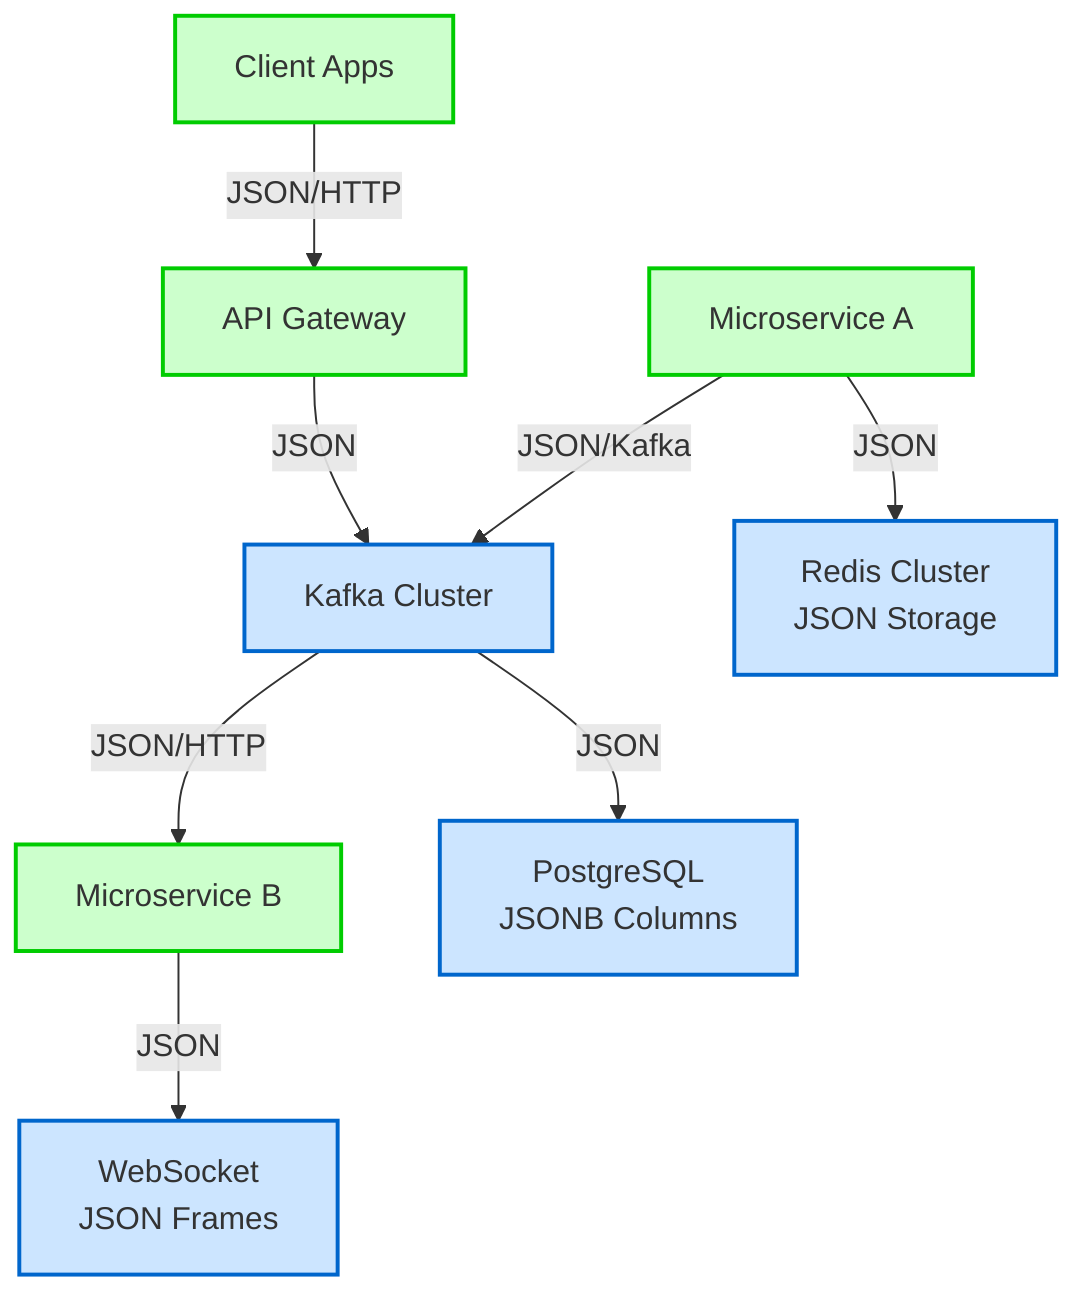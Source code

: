 graph TB
    CA[Client Apps] -->|JSON/HTTP| AG[API Gateway]
    AG -->|JSON| KC[Kafka Cluster]

    MSA[Microservice A] -->|JSON/Kafka| KC
    KC -->|JSON/HTTP| MSB[Microservice B]

    MSA -->|JSON| RC[Redis Cluster<br/>JSON Storage]
    KC -->|JSON| PG[PostgreSQL<br/>JSONB Columns]
    MSB -->|JSON| WS[WebSocket<br/>JSON Frames]

    classDef jsonFormat fill:#ffcccc,stroke:#ff6666,stroke-width:2px
    classDef infrastructure fill:#cce5ff,stroke:#0066cc,stroke-width:2px
    classDef services fill:#ccffcc,stroke:#00cc00,stroke-width:2px

    class CA,AG,MSA,MSB services
    class KC,RC,PG,WS infrastructure